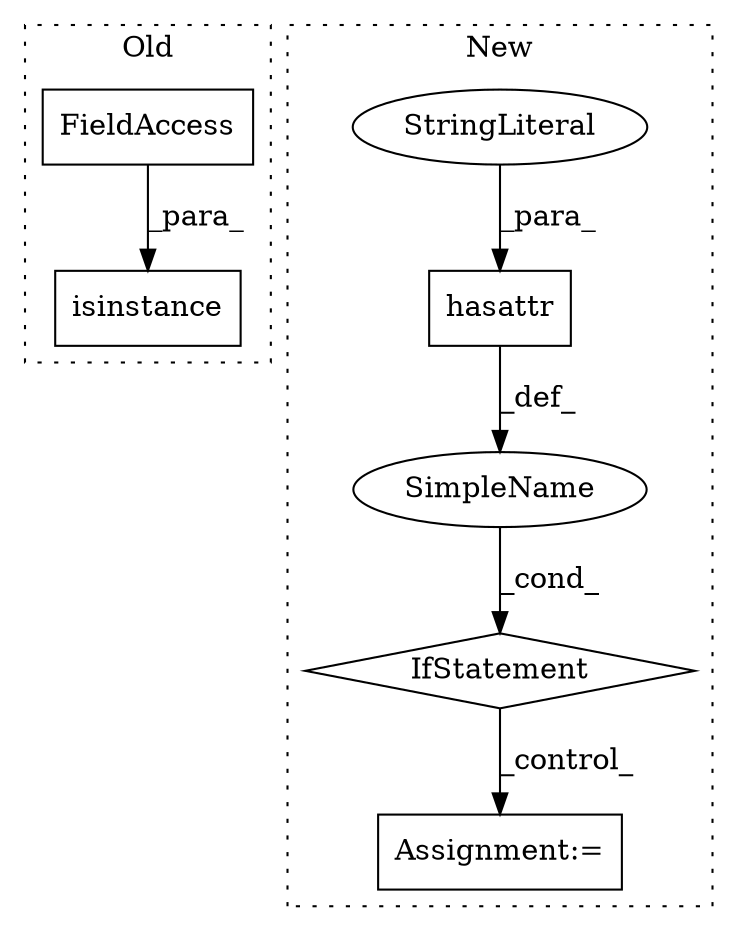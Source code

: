 digraph G {
subgraph cluster0 {
1 [label="isinstance" a="32" s="18583,18628" l="11,1" shape="box"];
3 [label="FieldAccess" a="22" s="18604" l="24" shape="box"];
label = "Old";
style="dotted";
}
subgraph cluster1 {
2 [label="hasattr" a="32" s="18041,18074" l="8,1" shape="box"];
4 [label="IfStatement" a="25" s="18037,18075" l="4,2" shape="diamond"];
5 [label="SimpleName" a="42" s="" l="" shape="ellipse"];
6 [label="Assignment:=" a="7" s="18091" l="1" shape="box"];
7 [label="StringLiteral" a="45" s="18059" l="15" shape="ellipse"];
label = "New";
style="dotted";
}
2 -> 5 [label="_def_"];
3 -> 1 [label="_para_"];
4 -> 6 [label="_control_"];
5 -> 4 [label="_cond_"];
7 -> 2 [label="_para_"];
}